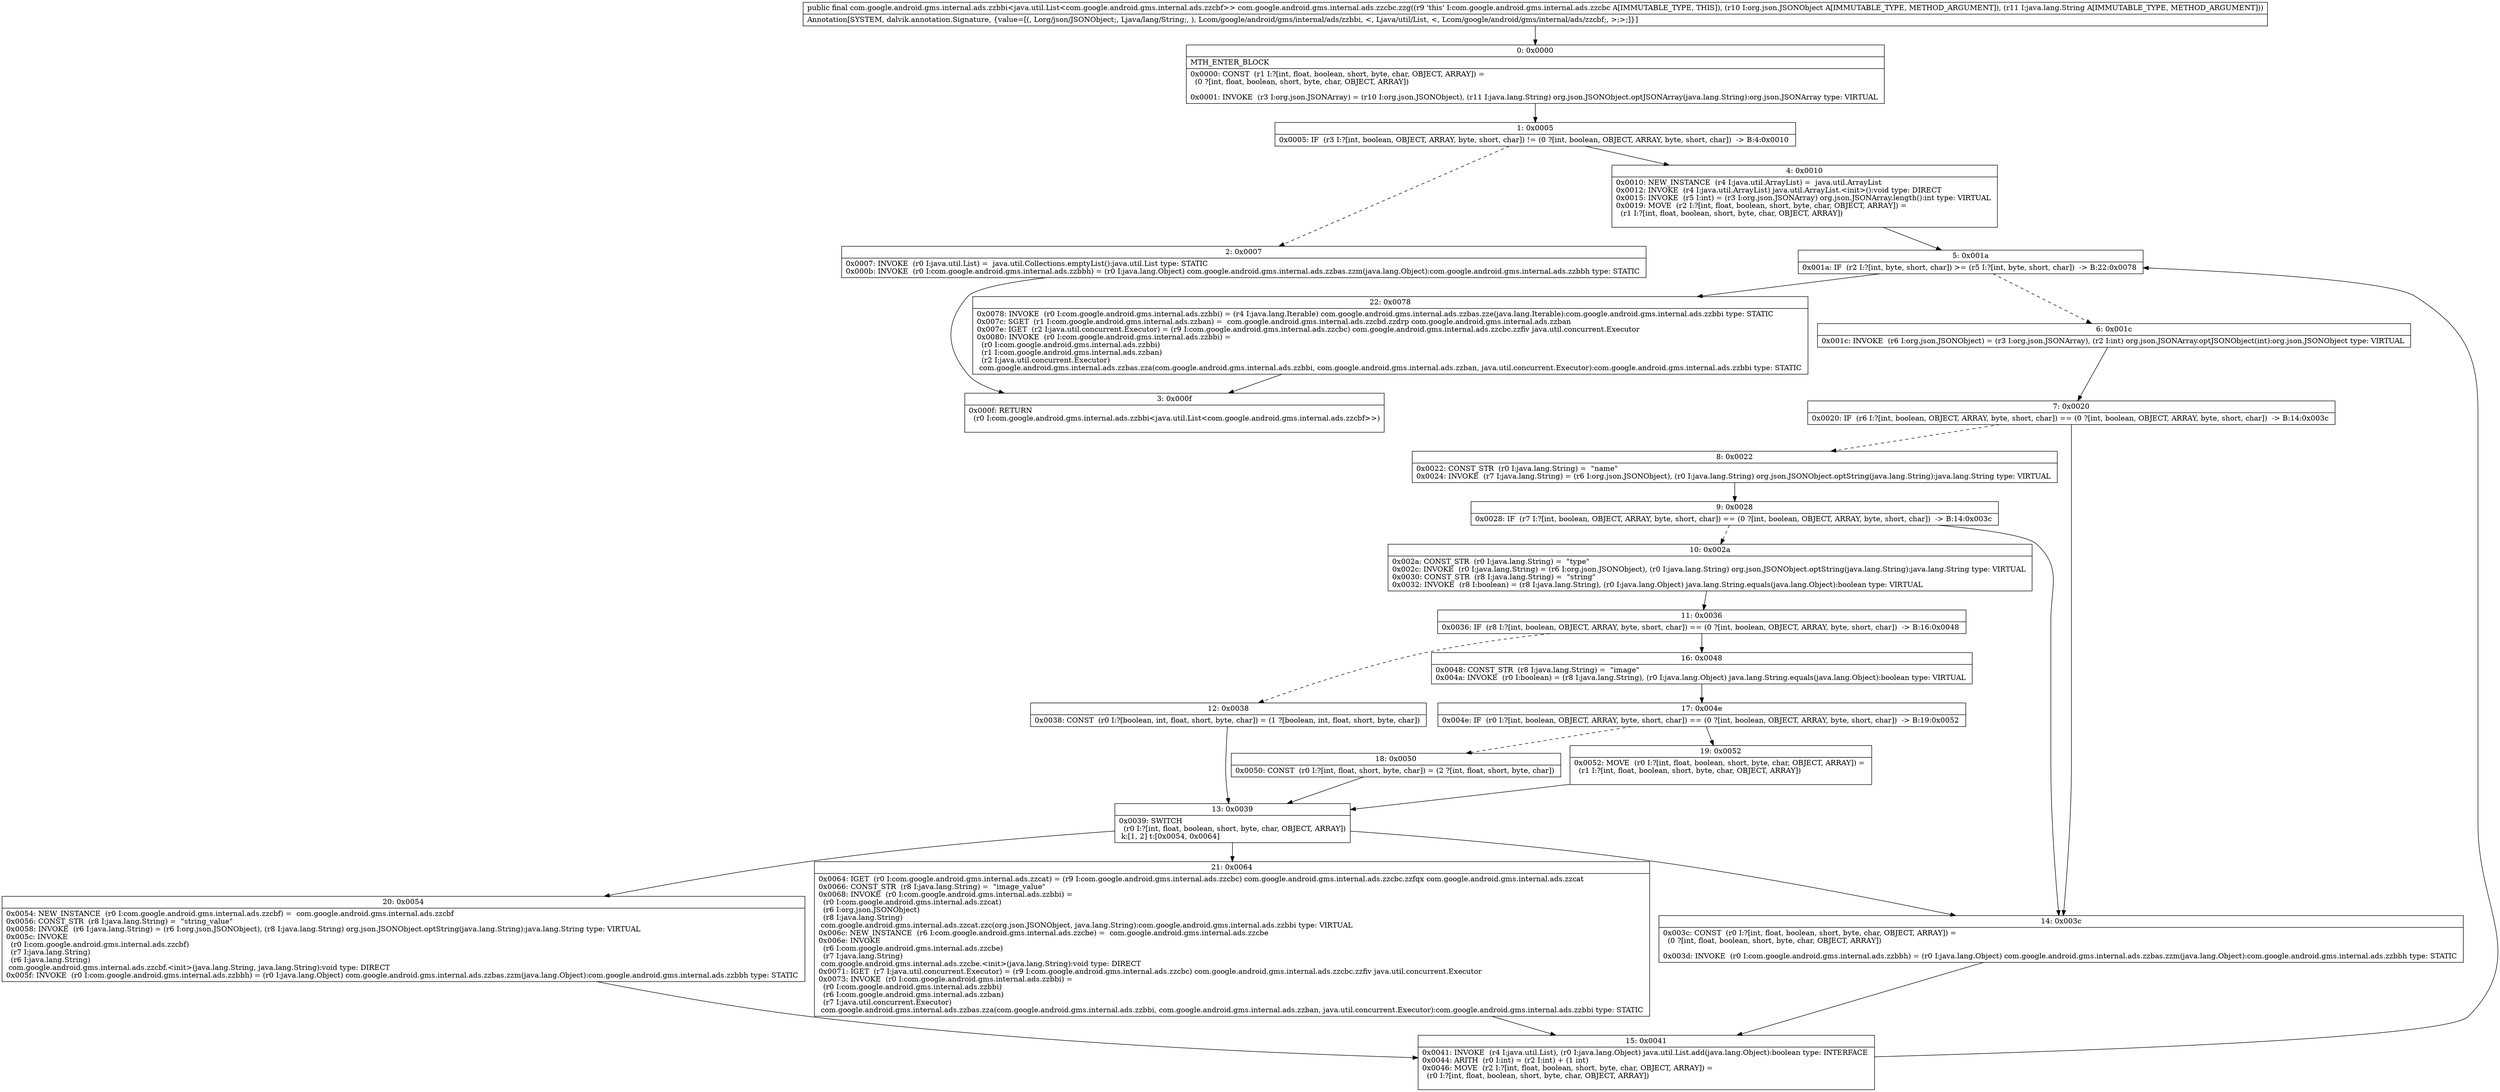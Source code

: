 digraph "CFG forcom.google.android.gms.internal.ads.zzcbc.zzg(Lorg\/json\/JSONObject;Ljava\/lang\/String;)Lcom\/google\/android\/gms\/internal\/ads\/zzbbi;" {
Node_0 [shape=record,label="{0\:\ 0x0000|MTH_ENTER_BLOCK\l|0x0000: CONST  (r1 I:?[int, float, boolean, short, byte, char, OBJECT, ARRAY]) = \l  (0 ?[int, float, boolean, short, byte, char, OBJECT, ARRAY])\l \l0x0001: INVOKE  (r3 I:org.json.JSONArray) = (r10 I:org.json.JSONObject), (r11 I:java.lang.String) org.json.JSONObject.optJSONArray(java.lang.String):org.json.JSONArray type: VIRTUAL \l}"];
Node_1 [shape=record,label="{1\:\ 0x0005|0x0005: IF  (r3 I:?[int, boolean, OBJECT, ARRAY, byte, short, char]) != (0 ?[int, boolean, OBJECT, ARRAY, byte, short, char])  \-\> B:4:0x0010 \l}"];
Node_2 [shape=record,label="{2\:\ 0x0007|0x0007: INVOKE  (r0 I:java.util.List) =  java.util.Collections.emptyList():java.util.List type: STATIC \l0x000b: INVOKE  (r0 I:com.google.android.gms.internal.ads.zzbbh) = (r0 I:java.lang.Object) com.google.android.gms.internal.ads.zzbas.zzm(java.lang.Object):com.google.android.gms.internal.ads.zzbbh type: STATIC \l}"];
Node_3 [shape=record,label="{3\:\ 0x000f|0x000f: RETURN  \l  (r0 I:com.google.android.gms.internal.ads.zzbbi\<java.util.List\<com.google.android.gms.internal.ads.zzcbf\>\>)\l \l}"];
Node_4 [shape=record,label="{4\:\ 0x0010|0x0010: NEW_INSTANCE  (r4 I:java.util.ArrayList) =  java.util.ArrayList \l0x0012: INVOKE  (r4 I:java.util.ArrayList) java.util.ArrayList.\<init\>():void type: DIRECT \l0x0015: INVOKE  (r5 I:int) = (r3 I:org.json.JSONArray) org.json.JSONArray.length():int type: VIRTUAL \l0x0019: MOVE  (r2 I:?[int, float, boolean, short, byte, char, OBJECT, ARRAY]) = \l  (r1 I:?[int, float, boolean, short, byte, char, OBJECT, ARRAY])\l \l}"];
Node_5 [shape=record,label="{5\:\ 0x001a|0x001a: IF  (r2 I:?[int, byte, short, char]) \>= (r5 I:?[int, byte, short, char])  \-\> B:22:0x0078 \l}"];
Node_6 [shape=record,label="{6\:\ 0x001c|0x001c: INVOKE  (r6 I:org.json.JSONObject) = (r3 I:org.json.JSONArray), (r2 I:int) org.json.JSONArray.optJSONObject(int):org.json.JSONObject type: VIRTUAL \l}"];
Node_7 [shape=record,label="{7\:\ 0x0020|0x0020: IF  (r6 I:?[int, boolean, OBJECT, ARRAY, byte, short, char]) == (0 ?[int, boolean, OBJECT, ARRAY, byte, short, char])  \-\> B:14:0x003c \l}"];
Node_8 [shape=record,label="{8\:\ 0x0022|0x0022: CONST_STR  (r0 I:java.lang.String) =  \"name\" \l0x0024: INVOKE  (r7 I:java.lang.String) = (r6 I:org.json.JSONObject), (r0 I:java.lang.String) org.json.JSONObject.optString(java.lang.String):java.lang.String type: VIRTUAL \l}"];
Node_9 [shape=record,label="{9\:\ 0x0028|0x0028: IF  (r7 I:?[int, boolean, OBJECT, ARRAY, byte, short, char]) == (0 ?[int, boolean, OBJECT, ARRAY, byte, short, char])  \-\> B:14:0x003c \l}"];
Node_10 [shape=record,label="{10\:\ 0x002a|0x002a: CONST_STR  (r0 I:java.lang.String) =  \"type\" \l0x002c: INVOKE  (r0 I:java.lang.String) = (r6 I:org.json.JSONObject), (r0 I:java.lang.String) org.json.JSONObject.optString(java.lang.String):java.lang.String type: VIRTUAL \l0x0030: CONST_STR  (r8 I:java.lang.String) =  \"string\" \l0x0032: INVOKE  (r8 I:boolean) = (r8 I:java.lang.String), (r0 I:java.lang.Object) java.lang.String.equals(java.lang.Object):boolean type: VIRTUAL \l}"];
Node_11 [shape=record,label="{11\:\ 0x0036|0x0036: IF  (r8 I:?[int, boolean, OBJECT, ARRAY, byte, short, char]) == (0 ?[int, boolean, OBJECT, ARRAY, byte, short, char])  \-\> B:16:0x0048 \l}"];
Node_12 [shape=record,label="{12\:\ 0x0038|0x0038: CONST  (r0 I:?[boolean, int, float, short, byte, char]) = (1 ?[boolean, int, float, short, byte, char]) \l}"];
Node_13 [shape=record,label="{13\:\ 0x0039|0x0039: SWITCH  \l  (r0 I:?[int, float, boolean, short, byte, char, OBJECT, ARRAY])\l k:[1, 2] t:[0x0054, 0x0064] \l}"];
Node_14 [shape=record,label="{14\:\ 0x003c|0x003c: CONST  (r0 I:?[int, float, boolean, short, byte, char, OBJECT, ARRAY]) = \l  (0 ?[int, float, boolean, short, byte, char, OBJECT, ARRAY])\l \l0x003d: INVOKE  (r0 I:com.google.android.gms.internal.ads.zzbbh) = (r0 I:java.lang.Object) com.google.android.gms.internal.ads.zzbas.zzm(java.lang.Object):com.google.android.gms.internal.ads.zzbbh type: STATIC \l}"];
Node_15 [shape=record,label="{15\:\ 0x0041|0x0041: INVOKE  (r4 I:java.util.List), (r0 I:java.lang.Object) java.util.List.add(java.lang.Object):boolean type: INTERFACE \l0x0044: ARITH  (r0 I:int) = (r2 I:int) + (1 int) \l0x0046: MOVE  (r2 I:?[int, float, boolean, short, byte, char, OBJECT, ARRAY]) = \l  (r0 I:?[int, float, boolean, short, byte, char, OBJECT, ARRAY])\l \l}"];
Node_16 [shape=record,label="{16\:\ 0x0048|0x0048: CONST_STR  (r8 I:java.lang.String) =  \"image\" \l0x004a: INVOKE  (r0 I:boolean) = (r8 I:java.lang.String), (r0 I:java.lang.Object) java.lang.String.equals(java.lang.Object):boolean type: VIRTUAL \l}"];
Node_17 [shape=record,label="{17\:\ 0x004e|0x004e: IF  (r0 I:?[int, boolean, OBJECT, ARRAY, byte, short, char]) == (0 ?[int, boolean, OBJECT, ARRAY, byte, short, char])  \-\> B:19:0x0052 \l}"];
Node_18 [shape=record,label="{18\:\ 0x0050|0x0050: CONST  (r0 I:?[int, float, short, byte, char]) = (2 ?[int, float, short, byte, char]) \l}"];
Node_19 [shape=record,label="{19\:\ 0x0052|0x0052: MOVE  (r0 I:?[int, float, boolean, short, byte, char, OBJECT, ARRAY]) = \l  (r1 I:?[int, float, boolean, short, byte, char, OBJECT, ARRAY])\l \l}"];
Node_20 [shape=record,label="{20\:\ 0x0054|0x0054: NEW_INSTANCE  (r0 I:com.google.android.gms.internal.ads.zzcbf) =  com.google.android.gms.internal.ads.zzcbf \l0x0056: CONST_STR  (r8 I:java.lang.String) =  \"string_value\" \l0x0058: INVOKE  (r6 I:java.lang.String) = (r6 I:org.json.JSONObject), (r8 I:java.lang.String) org.json.JSONObject.optString(java.lang.String):java.lang.String type: VIRTUAL \l0x005c: INVOKE  \l  (r0 I:com.google.android.gms.internal.ads.zzcbf)\l  (r7 I:java.lang.String)\l  (r6 I:java.lang.String)\l com.google.android.gms.internal.ads.zzcbf.\<init\>(java.lang.String, java.lang.String):void type: DIRECT \l0x005f: INVOKE  (r0 I:com.google.android.gms.internal.ads.zzbbh) = (r0 I:java.lang.Object) com.google.android.gms.internal.ads.zzbas.zzm(java.lang.Object):com.google.android.gms.internal.ads.zzbbh type: STATIC \l}"];
Node_21 [shape=record,label="{21\:\ 0x0064|0x0064: IGET  (r0 I:com.google.android.gms.internal.ads.zzcat) = (r9 I:com.google.android.gms.internal.ads.zzcbc) com.google.android.gms.internal.ads.zzcbc.zzfqx com.google.android.gms.internal.ads.zzcat \l0x0066: CONST_STR  (r8 I:java.lang.String) =  \"image_value\" \l0x0068: INVOKE  (r0 I:com.google.android.gms.internal.ads.zzbbi) = \l  (r0 I:com.google.android.gms.internal.ads.zzcat)\l  (r6 I:org.json.JSONObject)\l  (r8 I:java.lang.String)\l com.google.android.gms.internal.ads.zzcat.zzc(org.json.JSONObject, java.lang.String):com.google.android.gms.internal.ads.zzbbi type: VIRTUAL \l0x006c: NEW_INSTANCE  (r6 I:com.google.android.gms.internal.ads.zzcbe) =  com.google.android.gms.internal.ads.zzcbe \l0x006e: INVOKE  \l  (r6 I:com.google.android.gms.internal.ads.zzcbe)\l  (r7 I:java.lang.String)\l com.google.android.gms.internal.ads.zzcbe.\<init\>(java.lang.String):void type: DIRECT \l0x0071: IGET  (r7 I:java.util.concurrent.Executor) = (r9 I:com.google.android.gms.internal.ads.zzcbc) com.google.android.gms.internal.ads.zzcbc.zzfiv java.util.concurrent.Executor \l0x0073: INVOKE  (r0 I:com.google.android.gms.internal.ads.zzbbi) = \l  (r0 I:com.google.android.gms.internal.ads.zzbbi)\l  (r6 I:com.google.android.gms.internal.ads.zzban)\l  (r7 I:java.util.concurrent.Executor)\l com.google.android.gms.internal.ads.zzbas.zza(com.google.android.gms.internal.ads.zzbbi, com.google.android.gms.internal.ads.zzban, java.util.concurrent.Executor):com.google.android.gms.internal.ads.zzbbi type: STATIC \l}"];
Node_22 [shape=record,label="{22\:\ 0x0078|0x0078: INVOKE  (r0 I:com.google.android.gms.internal.ads.zzbbi) = (r4 I:java.lang.Iterable) com.google.android.gms.internal.ads.zzbas.zze(java.lang.Iterable):com.google.android.gms.internal.ads.zzbbi type: STATIC \l0x007c: SGET  (r1 I:com.google.android.gms.internal.ads.zzban) =  com.google.android.gms.internal.ads.zzcbd.zzdrp com.google.android.gms.internal.ads.zzban \l0x007e: IGET  (r2 I:java.util.concurrent.Executor) = (r9 I:com.google.android.gms.internal.ads.zzcbc) com.google.android.gms.internal.ads.zzcbc.zzfiv java.util.concurrent.Executor \l0x0080: INVOKE  (r0 I:com.google.android.gms.internal.ads.zzbbi) = \l  (r0 I:com.google.android.gms.internal.ads.zzbbi)\l  (r1 I:com.google.android.gms.internal.ads.zzban)\l  (r2 I:java.util.concurrent.Executor)\l com.google.android.gms.internal.ads.zzbas.zza(com.google.android.gms.internal.ads.zzbbi, com.google.android.gms.internal.ads.zzban, java.util.concurrent.Executor):com.google.android.gms.internal.ads.zzbbi type: STATIC \l}"];
MethodNode[shape=record,label="{public final com.google.android.gms.internal.ads.zzbbi\<java.util.List\<com.google.android.gms.internal.ads.zzcbf\>\> com.google.android.gms.internal.ads.zzcbc.zzg((r9 'this' I:com.google.android.gms.internal.ads.zzcbc A[IMMUTABLE_TYPE, THIS]), (r10 I:org.json.JSONObject A[IMMUTABLE_TYPE, METHOD_ARGUMENT]), (r11 I:java.lang.String A[IMMUTABLE_TYPE, METHOD_ARGUMENT]))  | Annotation[SYSTEM, dalvik.annotation.Signature, \{value=[(, Lorg\/json\/JSONObject;, Ljava\/lang\/String;, ), Lcom\/google\/android\/gms\/internal\/ads\/zzbbi, \<, Ljava\/util\/List, \<, Lcom\/google\/android\/gms\/internal\/ads\/zzcbf;, \>;\>;]\}]\l}"];
MethodNode -> Node_0;
Node_0 -> Node_1;
Node_1 -> Node_2[style=dashed];
Node_1 -> Node_4;
Node_2 -> Node_3;
Node_4 -> Node_5;
Node_5 -> Node_6[style=dashed];
Node_5 -> Node_22;
Node_6 -> Node_7;
Node_7 -> Node_8[style=dashed];
Node_7 -> Node_14;
Node_8 -> Node_9;
Node_9 -> Node_10[style=dashed];
Node_9 -> Node_14;
Node_10 -> Node_11;
Node_11 -> Node_12[style=dashed];
Node_11 -> Node_16;
Node_12 -> Node_13;
Node_13 -> Node_14;
Node_13 -> Node_20;
Node_13 -> Node_21;
Node_14 -> Node_15;
Node_15 -> Node_5;
Node_16 -> Node_17;
Node_17 -> Node_18[style=dashed];
Node_17 -> Node_19;
Node_18 -> Node_13;
Node_19 -> Node_13;
Node_20 -> Node_15;
Node_21 -> Node_15;
Node_22 -> Node_3;
}

